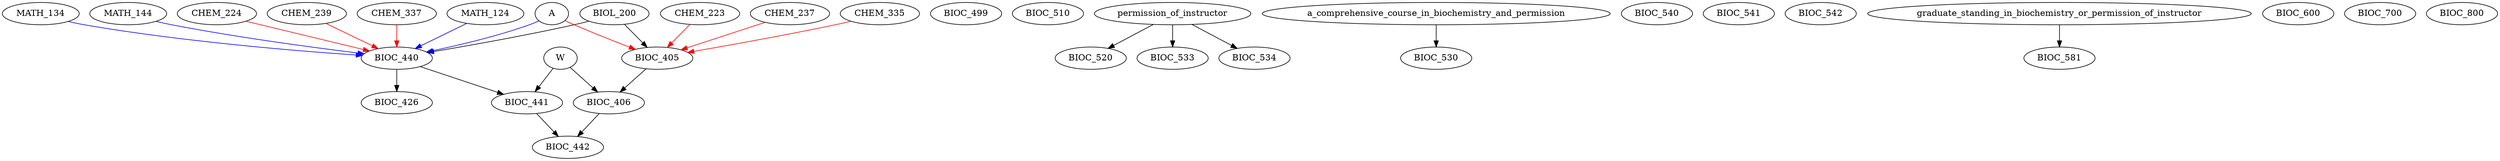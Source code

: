 digraph G {
    edge [color=black];
    BIOL_200 -> BIOC_405;
    edge [color=red];
    CHEM_223 -> BIOC_405;
    CHEM_237 -> BIOC_405;
    CHEM_335 -> BIOC_405;
    A -> BIOC_405;
    edge [color=black];
    BIOC_405 -> BIOC_406;
    W -> BIOC_406;
    edge [color=black];
    BIOC_440 -> BIOC_426;
    edge [color=black];
    BIOL_200 -> BIOC_440;
    edge [color=red];
    CHEM_224 -> BIOC_440;
    CHEM_239 -> BIOC_440;
    CHEM_337 -> BIOC_440;
    edge [color=blue];
    MATH_124 -> BIOC_440;
    MATH_134 -> BIOC_440;
    MATH_144 -> BIOC_440;
    A -> BIOC_440;
    edge [color=black];
    BIOC_440 -> BIOC_441;
    W -> BIOC_441;
    edge [color=black];
    BIOC_406 -> BIOC_442;
    BIOC_441 -> BIOC_442;
    BIOC_499;
    BIOC_510;
    edge [color=black];
    permission_of_instructor -> BIOC_520;
    edge [color=black];
    a_comprehensive_course_in_biochemistry_and_permission -> BIOC_530;
    edge [color=black];
    permission_of_instructor -> BIOC_533;
    edge [color=black];
    permission_of_instructor -> BIOC_534;
    BIOC_540;
    BIOC_541;
    BIOC_542;
    edge [color=black];
    graduate_standing_in_biochemistry_or_permission_of_instructor -> BIOC_581;
    BIOC_600;
    BIOC_700;
    BIOC_800;
}
